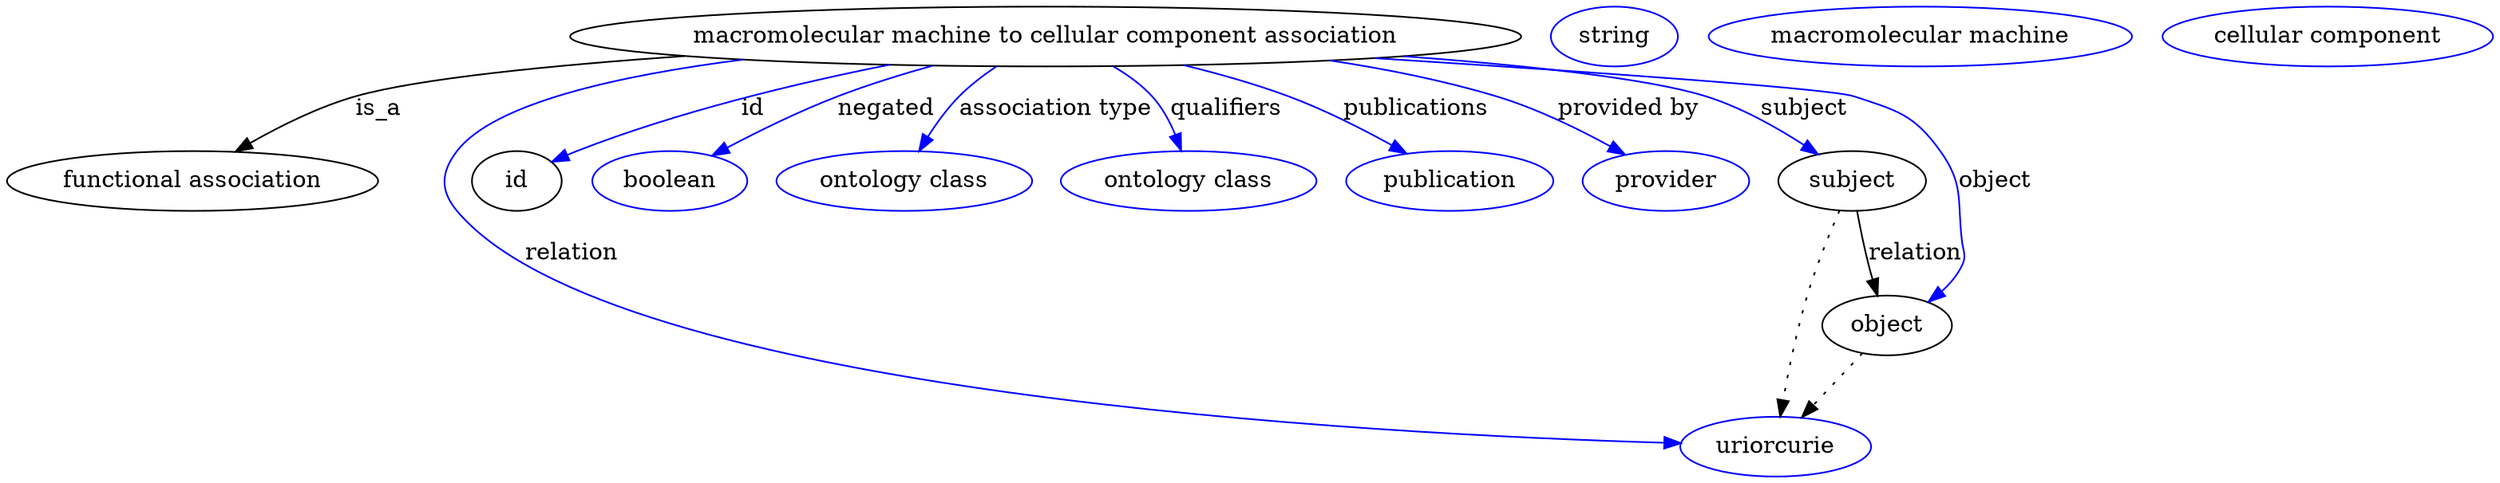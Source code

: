 digraph {
	graph [bb="0,0,1229,283"];
	node [label="\N"];
	"macromolecular machine to cellular component association"	[height=0.5,
		label="macromolecular machine to cellular component association",
		pos="529.74,265",
		width=6.1925];
	"functional association"	[height=0.5,
		pos="87.742,178",
		width=2.4373];
	"macromolecular machine to cellular component association" -> "functional association"	[label=is_a,
		lp="178.74,221.5",
		pos="e,108.43,195.71 350.14,254.29 277,248.75 201.74,240.55 167.74,229 149.63,222.85 131.4,211.91 116.93,201.82"];
	relation	[color=blue,
		height=0.5,
		label=uriorcurie,
		pos="892.74,18",
		width=1.2638];
	"macromolecular machine to cellular component association" -> relation	[color=blue,
		label=relation,
		lp="286.74,134.5",
		pos="e,847.69,21.364 347.38,254.64 257.15,242.94 176.47,217.02 222.74,160 300.37,64.341 691.52,31.152 837.6,21.983",
		style=solid];
	id	[height=0.5,
		pos="258.74,178",
		width=0.75];
	"macromolecular machine to cellular component association" -> id	[color=blue,
		label=id,
		lp="396.24,221.5",
		pos="e,279.89,189.46 460.85,247.87 438.39,242.29 413.4,235.73 390.74,229 347.49,216.15 336.54,212.99 294.74,196 292.92,195.26 291.05,\
194.47 289.18,193.66",
		style=solid];
	negated	[color=blue,
		height=0.5,
		label=boolean,
		pos="341.74,178",
		width=1.0652];
	"macromolecular machine to cellular component association" -> negated	[color=blue,
		label=negated,
		lp="455.24,221.5",
		pos="e,364.7,192.72 479.85,247.4 464.84,241.98 448.46,235.64 433.74,229 413.33,219.79 391.26,207.87 373.85,197.97",
		style=solid];
	"association type"	[color=blue,
		height=0.5,
		label="ontology class",
		pos="459.74,178",
		width=1.7151];
	"macromolecular machine to cellular component association" -> "association type"	[color=blue,
		label="association type",
		lp="534.74,221.5",
		pos="e,468.68,196.02 508.45,246.85 502.38,241.47 496,235.28 490.74,229 484.55,221.6 478.7,212.86 473.8,204.77",
		style=solid];
	qualifiers	[color=blue,
		height=0.5,
		label="ontology class",
		pos="600.74,178",
		width=1.7151];
	"macromolecular machine to cellular component association" -> qualifiers	[color=blue,
		label=qualifiers,
		lp="613.24,221.5",
		pos="e,595.82,195.99 558.88,247.06 566.02,241.93 573.2,235.81 578.74,229 584.36,222.09 588.81,213.53 592.2,205.46",
		style=solid];
	publications	[color=blue,
		height=0.5,
		label=publication,
		pos="730.74,178",
		width=1.3902];
	"macromolecular machine to cellular component association" -> publications	[color=blue,
		label=publications,
		lp="706.24,221.5",
		pos="e,707.55,194.02 591.02,247.66 608.04,242.41 626.34,236.1 642.74,229 662.06,220.64 682.57,209.15 698.93,199.29",
		style=solid];
	"provided by"	[color=blue,
		height=0.5,
		label=provider,
		pos="838.74,178",
		width=1.1193];
	"macromolecular machine to cellular component association" -> "provided by"	[color=blue,
		label="provided by",
		lp="811.74,221.5",
		pos="e,816.63,193.28 656.71,250.15 685.75,245.09 716.17,238.24 743.74,229 766.17,221.49 789.7,209.14 807.73,198.59",
		style=solid];
	subject	[height=0.5,
		pos="932.74,178",
		width=0.99297];
	"macromolecular machine to cellular component association" -> subject	[color=blue,
		label=subject,
		lp="899.24,221.5",
		pos="e,913.88,193.46 691.76,252.56 754.98,246.77 819.29,238.86 848.74,229 869.11,222.18 889.87,209.88 905.66,199.19",
		style=solid];
	object	[height=0.5,
		pos="952.74,91",
		width=0.9027];
	"macromolecular machine to cellular component association" -> object	[color=blue,
		label=object,
		lp="1004.7,178",
		pos="e,972.54,105.43 683.13,251.93 788.35,243.39 911.03,232.81 922.74,229 949.85,220.18 961.07,219.13 977.74,196 992.12,176.06 987.06,\
166.44 989.74,142 990.47,135.37 992.38,133.12 989.74,127 987.47,121.72 983.97,116.87 980,112.56",
		style=solid];
	association_id	[color=blue,
		height=0.5,
		label=string,
		pos="800.74,265",
		width=0.84854];
	subject -> relation	[pos="e,895.86,36.027 927.04,160.08 922.55,146.39 916.3,126.58 911.74,109 906.3,88.036 901.3,64.025 897.79,46.079",
		style=dotted];
	subject -> object	[label=relation,
		lp="964.74,134.5",
		pos="e,948.77,108.89 936.79,159.8 939.55,148.09 943.25,132.34 946.4,118.97"];
	"functional association_subject"	[color=blue,
		height=0.5,
		label="macromolecular machine",
		pos="950.74,265",
		width=2.8164];
	object -> relation	[pos="e,906.44,35.205 939.43,74.243 931.69,65.088 921.78,53.364 913.09,43.074",
		style=dotted];
	"macromolecular machine to cellular component association_object"	[color=blue,
		height=0.5,
		label="cellular component",
		pos="1149.7,265",
		width=2.2026];
}
